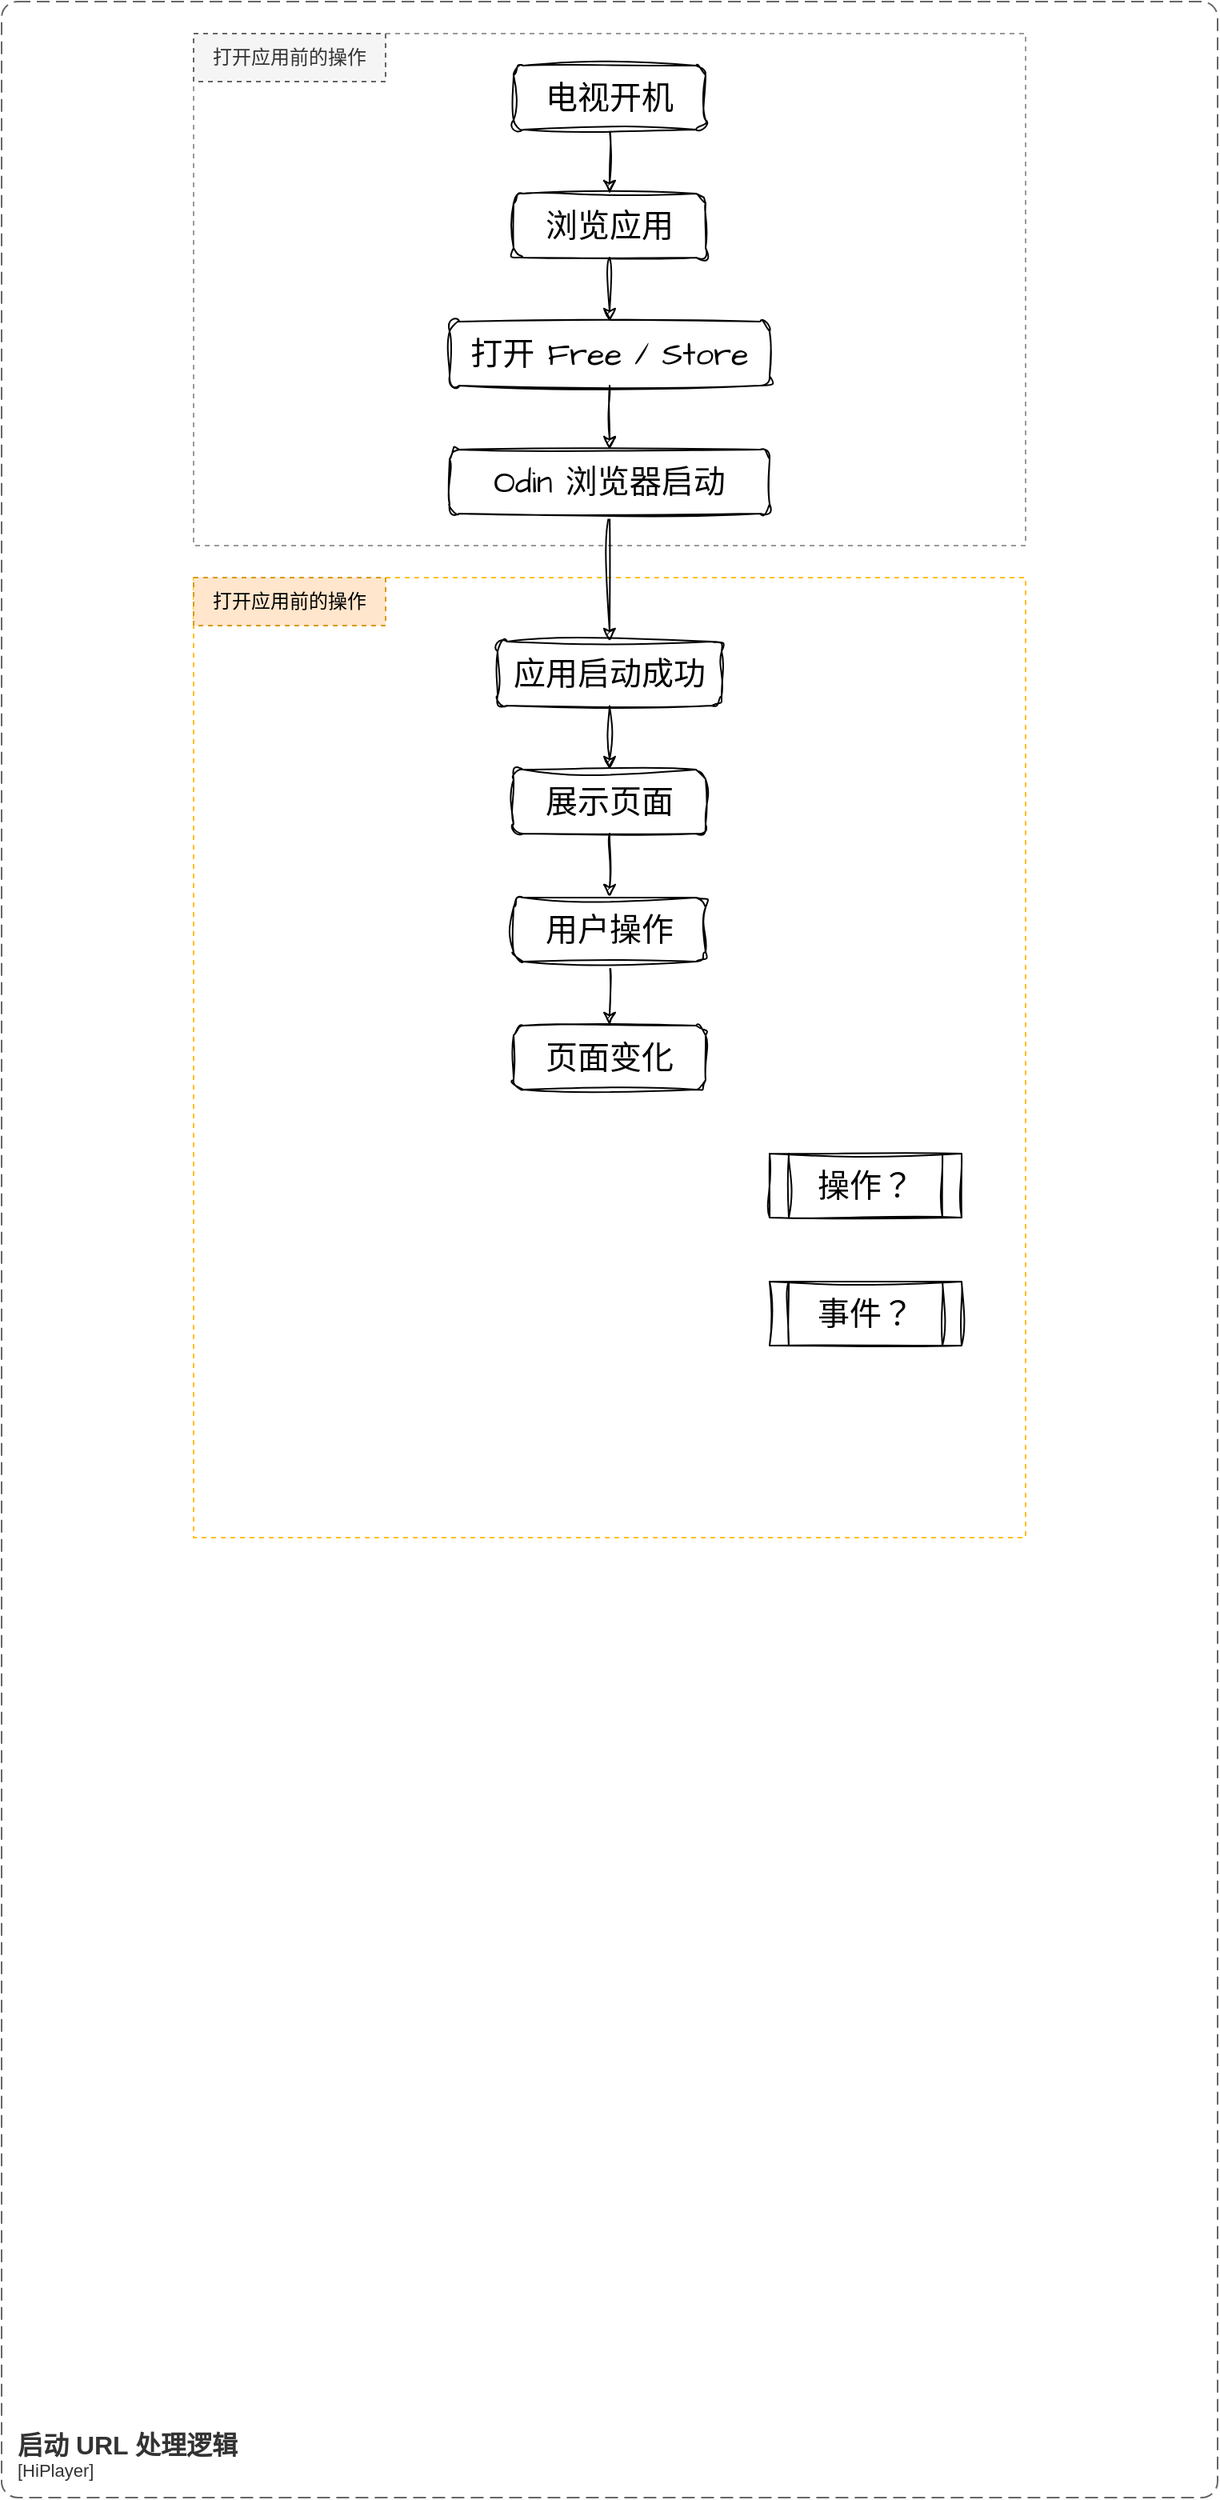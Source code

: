 <mxfile version="21.2.9" type="github" pages="2">
  <diagram name="操作流程图" id="OmMjOVtj1WEUcLDQ50cM">
    <mxGraphModel dx="1434" dy="756" grid="1" gridSize="10" guides="1" tooltips="1" connect="1" arrows="1" fold="1" page="1" pageScale="1" pageWidth="850" pageHeight="1100" math="0" shadow="0">
      <root>
        <mxCell id="0" />
        <mxCell id="1" parent="0" />
        <mxCell id="BeOqlMDNT2hyVOoKO-SY-1" value="" style="rounded=0;whiteSpace=wrap;html=1;fillColor=none;dashed=1;strokeColor=#999999;" vertex="1" parent="1">
          <mxGeometry x="160" y="60" width="520" height="320" as="geometry" />
        </mxCell>
        <mxCell id="BeOqlMDNT2hyVOoKO-SY-3" value="" style="rounded=0;whiteSpace=wrap;html=1;fillColor=none;dashed=1;strokeColor=#ffbf00;" vertex="1" parent="1">
          <mxGeometry x="160" y="400" width="520" height="600" as="geometry" />
        </mxCell>
        <object placeholders="1" c4Name="启动 URL 处理逻辑" c4Type="ContainerScopeBoundary" c4Application="HiPlayer" label="&lt;font style=&quot;font-size: 16px&quot;&gt;&lt;b&gt;&lt;div style=&quot;text-align: left&quot;&gt;%c4Name%&lt;/div&gt;&lt;/b&gt;&lt;/font&gt;&lt;div style=&quot;text-align: left&quot;&gt;[%c4Application%]&lt;/div&gt;" id="r8vYQXkaB_07H2IU4NtA-5">
          <mxCell style="rounded=1;fontSize=11;whiteSpace=wrap;html=1;dashed=1;arcSize=20;fillColor=none;strokeColor=#666666;fontColor=#333333;labelBackgroundColor=none;align=left;verticalAlign=bottom;labelBorderColor=none;spacingTop=0;spacing=10;dashPattern=8 4;metaEdit=1;rotatable=0;perimeter=rectanglePerimeter;noLabel=0;labelPadding=0;allowArrows=0;connectable=0;expand=0;recursiveResize=0;editable=1;pointerEvents=0;absoluteArcSize=1;points=[[0.25,0,0],[0.5,0,0],[0.75,0,0],[1,0.25,0],[1,0.5,0],[1,0.75,0],[0.75,1,0],[0.5,1,0],[0.25,1,0],[0,0.75,0],[0,0.5,0],[0,0.25,0]];" vertex="1" parent="1">
            <mxGeometry x="40" y="40" width="760" height="1560" as="geometry" />
          </mxCell>
        </object>
        <mxCell id="6uTm8aSySn-QDbrz-3B_-30" value="" style="edgeStyle=orthogonalEdgeStyle;rounded=0;sketch=1;hachureGap=4;jiggle=2;curveFitting=1;orthogonalLoop=1;jettySize=auto;html=1;fontFamily=Architects Daughter;fontSource=https%3A%2F%2Ffonts.googleapis.com%2Fcss%3Ffamily%3DArchitects%2BDaughter;fontSize=16;" edge="1" parent="1" source="6uTm8aSySn-QDbrz-3B_-28" target="6uTm8aSySn-QDbrz-3B_-29">
          <mxGeometry relative="1" as="geometry" />
        </mxCell>
        <mxCell id="6uTm8aSySn-QDbrz-3B_-28" value="电视开机" style="rounded=1;whiteSpace=wrap;html=1;sketch=1;hachureGap=4;jiggle=2;curveFitting=1;fontFamily=Architects Daughter;fontSource=https%3A%2F%2Ffonts.googleapis.com%2Fcss%3Ffamily%3DArchitects%2BDaughter;fontSize=20;" vertex="1" parent="1">
          <mxGeometry x="360" y="80" width="120" height="40" as="geometry" />
        </mxCell>
        <mxCell id="6uTm8aSySn-QDbrz-3B_-32" value="" style="edgeStyle=orthogonalEdgeStyle;rounded=0;sketch=1;hachureGap=4;jiggle=2;curveFitting=1;orthogonalLoop=1;jettySize=auto;html=1;fontFamily=Architects Daughter;fontSource=https%3A%2F%2Ffonts.googleapis.com%2Fcss%3Ffamily%3DArchitects%2BDaughter;fontSize=16;" edge="1" parent="1" source="6uTm8aSySn-QDbrz-3B_-29" target="6uTm8aSySn-QDbrz-3B_-31">
          <mxGeometry relative="1" as="geometry" />
        </mxCell>
        <mxCell id="6uTm8aSySn-QDbrz-3B_-29" value="浏览应用" style="rounded=1;whiteSpace=wrap;html=1;sketch=1;hachureGap=4;jiggle=2;curveFitting=1;fontFamily=Architects Daughter;fontSource=https%3A%2F%2Ffonts.googleapis.com%2Fcss%3Ffamily%3DArchitects%2BDaughter;fontSize=20;" vertex="1" parent="1">
          <mxGeometry x="360" y="160" width="120" height="40" as="geometry" />
        </mxCell>
        <mxCell id="6uTm8aSySn-QDbrz-3B_-34" value="" style="edgeStyle=orthogonalEdgeStyle;rounded=0;sketch=1;hachureGap=4;jiggle=2;curveFitting=1;orthogonalLoop=1;jettySize=auto;html=1;fontFamily=Architects Daughter;fontSource=https%3A%2F%2Ffonts.googleapis.com%2Fcss%3Ffamily%3DArchitects%2BDaughter;fontSize=16;" edge="1" parent="1" source="6uTm8aSySn-QDbrz-3B_-31" target="6uTm8aSySn-QDbrz-3B_-33">
          <mxGeometry relative="1" as="geometry" />
        </mxCell>
        <mxCell id="6uTm8aSySn-QDbrz-3B_-31" value="打开 Free / Store" style="rounded=1;whiteSpace=wrap;html=1;sketch=1;hachureGap=4;jiggle=2;curveFitting=1;fontFamily=Architects Daughter;fontSource=https%3A%2F%2Ffonts.googleapis.com%2Fcss%3Ffamily%3DArchitects%2BDaughter;fontSize=20;" vertex="1" parent="1">
          <mxGeometry x="320" y="240" width="200" height="40" as="geometry" />
        </mxCell>
        <mxCell id="6uTm8aSySn-QDbrz-3B_-36" value="" style="edgeStyle=orthogonalEdgeStyle;rounded=0;sketch=1;hachureGap=4;jiggle=2;curveFitting=1;orthogonalLoop=1;jettySize=auto;html=1;fontFamily=Architects Daughter;fontSource=https%3A%2F%2Ffonts.googleapis.com%2Fcss%3Ffamily%3DArchitects%2BDaughter;fontSize=16;" edge="1" parent="1" source="6uTm8aSySn-QDbrz-3B_-33" target="6uTm8aSySn-QDbrz-3B_-35">
          <mxGeometry relative="1" as="geometry" />
        </mxCell>
        <mxCell id="6uTm8aSySn-QDbrz-3B_-33" value="Odin 浏览器启动" style="rounded=1;whiteSpace=wrap;html=1;sketch=1;hachureGap=4;jiggle=2;curveFitting=1;fontFamily=Architects Daughter;fontSource=https%3A%2F%2Ffonts.googleapis.com%2Fcss%3Ffamily%3DArchitects%2BDaughter;fontSize=20;" vertex="1" parent="1">
          <mxGeometry x="320" y="320" width="200" height="40" as="geometry" />
        </mxCell>
        <mxCell id="6uTm8aSySn-QDbrz-3B_-38" value="" style="edgeStyle=orthogonalEdgeStyle;rounded=0;sketch=1;hachureGap=4;jiggle=2;curveFitting=1;orthogonalLoop=1;jettySize=auto;html=1;fontFamily=Architects Daughter;fontSource=https%3A%2F%2Ffonts.googleapis.com%2Fcss%3Ffamily%3DArchitects%2BDaughter;fontSize=16;" edge="1" parent="1" source="6uTm8aSySn-QDbrz-3B_-35" target="6uTm8aSySn-QDbrz-3B_-37">
          <mxGeometry relative="1" as="geometry" />
        </mxCell>
        <mxCell id="6uTm8aSySn-QDbrz-3B_-35" value="应用启动成功" style="rounded=1;whiteSpace=wrap;html=1;sketch=1;hachureGap=4;jiggle=2;curveFitting=1;fontFamily=Architects Daughter;fontSource=https%3A%2F%2Ffonts.googleapis.com%2Fcss%3Ffamily%3DArchitects%2BDaughter;fontSize=20;" vertex="1" parent="1">
          <mxGeometry x="350" y="440" width="140" height="40" as="geometry" />
        </mxCell>
        <mxCell id="StkmtZbddWQm4w43DIUN-2" value="" style="edgeStyle=orthogonalEdgeStyle;rounded=0;sketch=1;hachureGap=4;jiggle=2;curveFitting=1;orthogonalLoop=1;jettySize=auto;html=1;fontFamily=Architects Daughter;fontSource=https%3A%2F%2Ffonts.googleapis.com%2Fcss%3Ffamily%3DArchitects%2BDaughter;fontSize=16;" edge="1" parent="1" source="6uTm8aSySn-QDbrz-3B_-37" target="StkmtZbddWQm4w43DIUN-1">
          <mxGeometry relative="1" as="geometry" />
        </mxCell>
        <mxCell id="6uTm8aSySn-QDbrz-3B_-37" value="展示页面" style="rounded=1;whiteSpace=wrap;html=1;sketch=1;hachureGap=4;jiggle=2;curveFitting=1;fontFamily=Architects Daughter;fontSource=https%3A%2F%2Ffonts.googleapis.com%2Fcss%3Ffamily%3DArchitects%2BDaughter;fontSize=20;" vertex="1" parent="1">
          <mxGeometry x="360" y="520" width="120" height="40" as="geometry" />
        </mxCell>
        <mxCell id="BeOqlMDNT2hyVOoKO-SY-2" value="打开应用前的操作" style="text;html=1;strokeColor=#666666;fillColor=#f5f5f5;align=center;verticalAlign=middle;whiteSpace=wrap;rounded=0;dashed=1;fontColor=#333333;" vertex="1" parent="1">
          <mxGeometry x="160" y="60" width="120" height="30" as="geometry" />
        </mxCell>
        <mxCell id="BeOqlMDNT2hyVOoKO-SY-4" value="打开应用前的操作" style="text;html=1;strokeColor=#d79b00;fillColor=#ffe6cc;align=center;verticalAlign=middle;whiteSpace=wrap;rounded=0;dashed=1;" vertex="1" parent="1">
          <mxGeometry x="160" y="400" width="120" height="30" as="geometry" />
        </mxCell>
        <mxCell id="StkmtZbddWQm4w43DIUN-4" value="" style="edgeStyle=orthogonalEdgeStyle;rounded=0;sketch=1;hachureGap=4;jiggle=2;curveFitting=1;orthogonalLoop=1;jettySize=auto;html=1;fontFamily=Architects Daughter;fontSource=https%3A%2F%2Ffonts.googleapis.com%2Fcss%3Ffamily%3DArchitects%2BDaughter;fontSize=16;" edge="1" parent="1" source="StkmtZbddWQm4w43DIUN-1" target="StkmtZbddWQm4w43DIUN-3">
          <mxGeometry relative="1" as="geometry" />
        </mxCell>
        <mxCell id="StkmtZbddWQm4w43DIUN-1" value="用户操作" style="rounded=1;whiteSpace=wrap;html=1;sketch=1;hachureGap=4;jiggle=2;curveFitting=1;fontFamily=Architects Daughter;fontSource=https%3A%2F%2Ffonts.googleapis.com%2Fcss%3Ffamily%3DArchitects%2BDaughter;fontSize=20;" vertex="1" parent="1">
          <mxGeometry x="360" y="600" width="120" height="40" as="geometry" />
        </mxCell>
        <mxCell id="StkmtZbddWQm4w43DIUN-3" value="页面变化" style="rounded=1;whiteSpace=wrap;html=1;sketch=1;hachureGap=4;jiggle=2;curveFitting=1;fontFamily=Architects Daughter;fontSource=https%3A%2F%2Ffonts.googleapis.com%2Fcss%3Ffamily%3DArchitects%2BDaughter;fontSize=20;" vertex="1" parent="1">
          <mxGeometry x="360" y="680" width="120" height="40" as="geometry" />
        </mxCell>
        <mxCell id="StkmtZbddWQm4w43DIUN-5" value="操作？" style="shape=process;whiteSpace=wrap;html=1;backgroundOutline=1;sketch=1;hachureGap=4;jiggle=2;curveFitting=1;fontFamily=Architects Daughter;fontSource=https%3A%2F%2Ffonts.googleapis.com%2Fcss%3Ffamily%3DArchitects%2BDaughter;fontSize=20;" vertex="1" parent="1">
          <mxGeometry x="520" y="760" width="120" height="40" as="geometry" />
        </mxCell>
        <mxCell id="StkmtZbddWQm4w43DIUN-6" value="事件？" style="shape=process;whiteSpace=wrap;html=1;backgroundOutline=1;sketch=1;hachureGap=4;jiggle=2;curveFitting=1;fontFamily=Architects Daughter;fontSource=https%3A%2F%2Ffonts.googleapis.com%2Fcss%3Ffamily%3DArchitects%2BDaughter;fontSize=20;" vertex="1" parent="1">
          <mxGeometry x="520" y="840" width="120" height="40" as="geometry" />
        </mxCell>
      </root>
    </mxGraphModel>
  </diagram>
  <diagram name="副本" id="uTOjbc05nhv78PeQG2kj">
    <mxGraphModel dx="1434" dy="756" grid="1" gridSize="10" guides="1" tooltips="1" connect="1" arrows="1" fold="1" page="1" pageScale="1" pageWidth="850" pageHeight="1100" math="0" shadow="0">
      <root>
        <mxCell id="nhCq7pMbjHnFq3JJCia8-0" />
        <mxCell id="nhCq7pMbjHnFq3JJCia8-1" parent="nhCq7pMbjHnFq3JJCia8-0" />
        <mxCell id="2pLyjJ1-Lf_i6D4fBXP6-0" value="" style="rounded=0;whiteSpace=wrap;html=1;fillColor=none;dashed=1;strokeColor=#999999;" vertex="1" parent="nhCq7pMbjHnFq3JJCia8-1">
          <mxGeometry x="470" y="250" width="540" height="560" as="geometry" />
        </mxCell>
        <mxCell id="2pLyjJ1-Lf_i6D4fBXP6-1" value="" style="rounded=0;whiteSpace=wrap;html=1;fillColor=none;dashed=1;strokeColor=#FF8000;" vertex="1" parent="nhCq7pMbjHnFq3JJCia8-1">
          <mxGeometry x="70" y="250" width="380" height="560" as="geometry" />
        </mxCell>
        <mxCell id="2pLyjJ1-Lf_i6D4fBXP6-2" value="" style="edgeStyle=orthogonalEdgeStyle;rounded=0;orthogonalLoop=1;jettySize=auto;html=1;" edge="1" parent="nhCq7pMbjHnFq3JJCia8-1" source="2pLyjJ1-Lf_i6D4fBXP6-3" target="2pLyjJ1-Lf_i6D4fBXP6-6">
          <mxGeometry relative="1" as="geometry" />
        </mxCell>
        <mxCell id="2pLyjJ1-Lf_i6D4fBXP6-3" value="HiPlayer 启动" style="rounded=1;whiteSpace=wrap;html=1;" vertex="1" parent="nhCq7pMbjHnFq3JJCia8-1">
          <mxGeometry x="330" y="90" width="120" height="40" as="geometry" />
        </mxCell>
        <object placeholders="1" c4Name="启动 URL 处理逻辑" c4Type="ContainerScopeBoundary" c4Application="HiPlayer" label="&lt;font style=&quot;font-size: 16px&quot;&gt;&lt;b&gt;&lt;div style=&quot;text-align: left&quot;&gt;%c4Name%&lt;/div&gt;&lt;/b&gt;&lt;/font&gt;&lt;div style=&quot;text-align: left&quot;&gt;[%c4Application%]&lt;/div&gt;" id="2pLyjJ1-Lf_i6D4fBXP6-4">
          <mxCell style="rounded=1;fontSize=11;whiteSpace=wrap;html=1;dashed=1;arcSize=20;fillColor=none;strokeColor=#666666;fontColor=#333333;labelBackgroundColor=none;align=left;verticalAlign=bottom;labelBorderColor=none;spacingTop=0;spacing=10;dashPattern=8 4;metaEdit=1;rotatable=0;perimeter=rectanglePerimeter;noLabel=0;labelPadding=0;allowArrows=0;connectable=0;expand=0;recursiveResize=0;editable=1;pointerEvents=0;absoluteArcSize=1;points=[[0.25,0,0],[0.5,0,0],[0.75,0,0],[1,0.25,0],[1,0.5,0],[1,0.75,0],[0.75,1,0],[0.5,1,0],[0.25,1,0],[0,0.75,0],[0,0.5,0],[0,0.25,0]];" vertex="1" parent="nhCq7pMbjHnFq3JJCia8-1">
            <mxGeometry x="50" y="50" width="980" height="1160" as="geometry" />
          </mxCell>
        </object>
        <mxCell id="2pLyjJ1-Lf_i6D4fBXP6-5" value="" style="edgeStyle=orthogonalEdgeStyle;rounded=0;orthogonalLoop=1;jettySize=auto;html=1;" edge="1" parent="nhCq7pMbjHnFq3JJCia8-1" source="2pLyjJ1-Lf_i6D4fBXP6-6" target="2pLyjJ1-Lf_i6D4fBXP6-20">
          <mxGeometry relative="1" as="geometry" />
        </mxCell>
        <mxCell id="2pLyjJ1-Lf_i6D4fBXP6-6" value="获取启动 URL" style="whiteSpace=wrap;html=1;rounded=1;" vertex="1" parent="nhCq7pMbjHnFq3JJCia8-1">
          <mxGeometry x="330" y="170" width="120" height="40" as="geometry" />
        </mxCell>
        <mxCell id="2pLyjJ1-Lf_i6D4fBXP6-7" style="edgeStyle=orthogonalEdgeStyle;rounded=0;orthogonalLoop=1;jettySize=auto;html=1;exitX=0;exitY=0.5;exitDx=0;exitDy=0;entryX=0.5;entryY=0;entryDx=0;entryDy=0;" edge="1" parent="nhCq7pMbjHnFq3JJCia8-1" source="2pLyjJ1-Lf_i6D4fBXP6-11" target="2pLyjJ1-Lf_i6D4fBXP6-13">
          <mxGeometry relative="1" as="geometry" />
        </mxCell>
        <mxCell id="2pLyjJ1-Lf_i6D4fBXP6-8" value="是" style="edgeLabel;html=1;align=center;verticalAlign=middle;resizable=0;points=[];" vertex="1" connectable="0" parent="2pLyjJ1-Lf_i6D4fBXP6-7">
          <mxGeometry x="-0.333" relative="1" as="geometry">
            <mxPoint x="-37" y="-10" as="offset" />
          </mxGeometry>
        </mxCell>
        <mxCell id="2pLyjJ1-Lf_i6D4fBXP6-9" style="edgeStyle=orthogonalEdgeStyle;rounded=0;orthogonalLoop=1;jettySize=auto;html=1;exitX=1;exitY=0.5;exitDx=0;exitDy=0;entryX=0.5;entryY=0;entryDx=0;entryDy=0;" edge="1" parent="nhCq7pMbjHnFq3JJCia8-1" source="2pLyjJ1-Lf_i6D4fBXP6-11" target="2pLyjJ1-Lf_i6D4fBXP6-44">
          <mxGeometry relative="1" as="geometry">
            <mxPoint x="710" y="490" as="targetPoint" />
          </mxGeometry>
        </mxCell>
        <mxCell id="2pLyjJ1-Lf_i6D4fBXP6-10" value="否" style="edgeLabel;html=1;align=center;verticalAlign=middle;resizable=0;points=[];" vertex="1" connectable="0" parent="2pLyjJ1-Lf_i6D4fBXP6-9">
          <mxGeometry x="-0.333" y="2" relative="1" as="geometry">
            <mxPoint x="23" y="-8" as="offset" />
          </mxGeometry>
        </mxCell>
        <mxCell id="2pLyjJ1-Lf_i6D4fBXP6-11" value="存在&lt;br&gt;playUrl&lt;br&gt;字段" style="rhombus;whiteSpace=wrap;html=1;rounded=1;" vertex="1" parent="nhCq7pMbjHnFq3JJCia8-1">
          <mxGeometry x="650" y="370" width="80" height="80" as="geometry" />
        </mxCell>
        <mxCell id="2pLyjJ1-Lf_i6D4fBXP6-12" style="edgeStyle=orthogonalEdgeStyle;rounded=0;orthogonalLoop=1;jettySize=auto;html=1;exitX=0.5;exitY=1;exitDx=0;exitDy=0;entryX=0.5;entryY=0;entryDx=0;entryDy=0;" edge="1" parent="nhCq7pMbjHnFq3JJCia8-1" source="2pLyjJ1-Lf_i6D4fBXP6-13" target="2pLyjJ1-Lf_i6D4fBXP6-15">
          <mxGeometry relative="1" as="geometry">
            <mxPoint x="550" y="570" as="targetPoint" />
          </mxGeometry>
        </mxCell>
        <mxCell id="2pLyjJ1-Lf_i6D4fBXP6-13" value="解析 URL 中的 playurl" style="whiteSpace=wrap;html=1;rounded=1;" vertex="1" parent="nhCq7pMbjHnFq3JJCia8-1">
          <mxGeometry x="490" y="530" width="120" height="40" as="geometry" />
        </mxCell>
        <mxCell id="2pLyjJ1-Lf_i6D4fBXP6-14" style="edgeStyle=orthogonalEdgeStyle;rounded=0;orthogonalLoop=1;jettySize=auto;html=1;exitX=0.5;exitY=1;exitDx=0;exitDy=0;entryX=0.5;entryY=0;entryDx=0;entryDy=0;" edge="1" parent="nhCq7pMbjHnFq3JJCia8-1" source="2pLyjJ1-Lf_i6D4fBXP6-15" target="2pLyjJ1-Lf_i6D4fBXP6-57">
          <mxGeometry relative="1" as="geometry" />
        </mxCell>
        <mxCell id="2pLyjJ1-Lf_i6D4fBXP6-15" value="构造 LIVE 参数" style="whiteSpace=wrap;html=1;rounded=1;fillColor=#dae8fc;strokeColor=#6c8ebf;dashed=1;" vertex="1" parent="nhCq7pMbjHnFq3JJCia8-1">
          <mxGeometry x="490" y="730" width="120" height="40" as="geometry" />
        </mxCell>
        <mxCell id="2pLyjJ1-Lf_i6D4fBXP6-16" style="edgeStyle=orthogonalEdgeStyle;rounded=0;orthogonalLoop=1;jettySize=auto;html=1;exitX=0;exitY=0.5;exitDx=0;exitDy=0;entryX=0.5;entryY=0;entryDx=0;entryDy=0;" edge="1" parent="nhCq7pMbjHnFq3JJCia8-1" source="2pLyjJ1-Lf_i6D4fBXP6-20" target="2pLyjJ1-Lf_i6D4fBXP6-22">
          <mxGeometry relative="1" as="geometry" />
        </mxCell>
        <mxCell id="2pLyjJ1-Lf_i6D4fBXP6-17" value="是" style="edgeLabel;html=1;align=center;verticalAlign=middle;resizable=0;points=[];" vertex="1" connectable="0" parent="2pLyjJ1-Lf_i6D4fBXP6-16">
          <mxGeometry x="-0.333" y="-4" relative="1" as="geometry">
            <mxPoint x="-77" y="-6" as="offset" />
          </mxGeometry>
        </mxCell>
        <mxCell id="2pLyjJ1-Lf_i6D4fBXP6-18" style="edgeStyle=orthogonalEdgeStyle;rounded=0;orthogonalLoop=1;jettySize=auto;html=1;exitX=1;exitY=0.5;exitDx=0;exitDy=0;entryX=0.5;entryY=0;entryDx=0;entryDy=0;" edge="1" parent="nhCq7pMbjHnFq3JJCia8-1" source="2pLyjJ1-Lf_i6D4fBXP6-20" target="2pLyjJ1-Lf_i6D4fBXP6-11">
          <mxGeometry relative="1" as="geometry" />
        </mxCell>
        <mxCell id="2pLyjJ1-Lf_i6D4fBXP6-19" value="否" style="edgeLabel;html=1;align=center;verticalAlign=middle;resizable=0;points=[];" vertex="1" connectable="0" parent="2pLyjJ1-Lf_i6D4fBXP6-18">
          <mxGeometry x="0.333" y="-2" relative="1" as="geometry">
            <mxPoint x="70" y="-12" as="offset" />
          </mxGeometry>
        </mxCell>
        <mxCell id="2pLyjJ1-Lf_i6D4fBXP6-20" value="存在&lt;br&gt;mediaid&lt;br&gt;字段" style="rhombus;whiteSpace=wrap;html=1;rounded=1;" vertex="1" parent="nhCq7pMbjHnFq3JJCia8-1">
          <mxGeometry x="350" y="290" width="80" height="80" as="geometry" />
        </mxCell>
        <mxCell id="2pLyjJ1-Lf_i6D4fBXP6-21" style="edgeStyle=orthogonalEdgeStyle;rounded=0;orthogonalLoop=1;jettySize=auto;html=1;exitX=0.5;exitY=1;exitDx=0;exitDy=0;entryX=0.5;entryY=0;entryDx=0;entryDy=0;" edge="1" parent="nhCq7pMbjHnFq3JJCia8-1" source="2pLyjJ1-Lf_i6D4fBXP6-22" target="2pLyjJ1-Lf_i6D4fBXP6-28">
          <mxGeometry relative="1" as="geometry" />
        </mxCell>
        <mxCell id="2pLyjJ1-Lf_i6D4fBXP6-22" value="区分 typeCode" style="whiteSpace=wrap;html=1;rounded=1;" vertex="1" parent="nhCq7pMbjHnFq3JJCia8-1">
          <mxGeometry x="170" y="370" width="120" height="40" as="geometry" />
        </mxCell>
        <mxCell id="2pLyjJ1-Lf_i6D4fBXP6-23" value="" style="edgeStyle=orthogonalEdgeStyle;rounded=0;orthogonalLoop=1;jettySize=auto;html=1;" edge="1" parent="nhCq7pMbjHnFq3JJCia8-1" source="2pLyjJ1-Lf_i6D4fBXP6-24" target="2pLyjJ1-Lf_i6D4fBXP6-33">
          <mxGeometry relative="1" as="geometry" />
        </mxCell>
        <mxCell id="2pLyjJ1-Lf_i6D4fBXP6-24" value="获取媒资播放的 url" style="whiteSpace=wrap;html=1;rounded=1;" vertex="1" parent="nhCq7pMbjHnFq3JJCia8-1">
          <mxGeometry x="170" y="530" width="120" height="40" as="geometry" />
        </mxCell>
        <mxCell id="2pLyjJ1-Lf_i6D4fBXP6-25" style="edgeStyle=orthogonalEdgeStyle;rounded=0;orthogonalLoop=1;jettySize=auto;html=1;exitX=0.5;exitY=1;exitDx=0;exitDy=0;entryX=0.5;entryY=0;entryDx=0;entryDy=0;" edge="1" parent="nhCq7pMbjHnFq3JJCia8-1" source="2pLyjJ1-Lf_i6D4fBXP6-28" target="2pLyjJ1-Lf_i6D4fBXP6-24">
          <mxGeometry relative="1" as="geometry" />
        </mxCell>
        <mxCell id="2pLyjJ1-Lf_i6D4fBXP6-26" style="edgeStyle=orthogonalEdgeStyle;rounded=0;orthogonalLoop=1;jettySize=auto;html=1;exitX=0.5;exitY=1;exitDx=0;exitDy=0;dashed=1;" edge="1" parent="nhCq7pMbjHnFq3JJCia8-1" source="2pLyjJ1-Lf_i6D4fBXP6-28">
          <mxGeometry relative="1" as="geometry">
            <mxPoint x="230" y="430" as="targetPoint" />
          </mxGeometry>
        </mxCell>
        <mxCell id="2pLyjJ1-Lf_i6D4fBXP6-27" value="失败重试" style="edgeLabel;html=1;align=center;verticalAlign=middle;resizable=0;points=[];" vertex="1" connectable="0" parent="2pLyjJ1-Lf_i6D4fBXP6-26">
          <mxGeometry x="0.154" y="2" relative="1" as="geometry">
            <mxPoint x="-28" y="10" as="offset" />
          </mxGeometry>
        </mxCell>
        <mxCell id="2pLyjJ1-Lf_i6D4fBXP6-28" value="请求媒资信息" style="whiteSpace=wrap;html=1;rounded=1;" vertex="1" parent="nhCq7pMbjHnFq3JJCia8-1">
          <mxGeometry x="170" y="450" width="120" height="40" as="geometry" />
        </mxCell>
        <mxCell id="2pLyjJ1-Lf_i6D4fBXP6-29" style="edgeStyle=orthogonalEdgeStyle;rounded=0;orthogonalLoop=1;jettySize=auto;html=1;exitX=0;exitY=0.5;exitDx=0;exitDy=0;entryX=0.5;entryY=0;entryDx=0;entryDy=0;" edge="1" parent="nhCq7pMbjHnFq3JJCia8-1" source="2pLyjJ1-Lf_i6D4fBXP6-33" target="2pLyjJ1-Lf_i6D4fBXP6-35">
          <mxGeometry relative="1" as="geometry" />
        </mxCell>
        <mxCell id="2pLyjJ1-Lf_i6D4fBXP6-30" value="60001&lt;br&gt;60004" style="edgeLabel;html=1;align=center;verticalAlign=middle;resizable=0;points=[];" vertex="1" connectable="0" parent="2pLyjJ1-Lf_i6D4fBXP6-29">
          <mxGeometry x="-0.15" y="-3" relative="1" as="geometry">
            <mxPoint x="-17" y="-11" as="offset" />
          </mxGeometry>
        </mxCell>
        <mxCell id="2pLyjJ1-Lf_i6D4fBXP6-31" style="edgeStyle=orthogonalEdgeStyle;rounded=0;orthogonalLoop=1;jettySize=auto;html=1;exitX=1;exitY=0.5;exitDx=0;exitDy=0;entryX=0.5;entryY=0;entryDx=0;entryDy=0;" edge="1" parent="nhCq7pMbjHnFq3JJCia8-1" source="2pLyjJ1-Lf_i6D4fBXP6-33" target="2pLyjJ1-Lf_i6D4fBXP6-37">
          <mxGeometry relative="1" as="geometry" />
        </mxCell>
        <mxCell id="2pLyjJ1-Lf_i6D4fBXP6-32" value="60007" style="edgeLabel;html=1;align=center;verticalAlign=middle;resizable=0;points=[];" vertex="1" connectable="0" parent="2pLyjJ1-Lf_i6D4fBXP6-31">
          <mxGeometry x="-0.283" y="1" relative="1" as="geometry">
            <mxPoint x="19" y="-3" as="offset" />
          </mxGeometry>
        </mxCell>
        <mxCell id="2pLyjJ1-Lf_i6D4fBXP6-33" value="判断&lt;br&gt;typeCode" style="rhombus;whiteSpace=wrap;html=1;rounded=1;" vertex="1" parent="nhCq7pMbjHnFq3JJCia8-1">
          <mxGeometry x="190" y="610" width="80" height="80" as="geometry" />
        </mxCell>
        <mxCell id="2pLyjJ1-Lf_i6D4fBXP6-34" style="edgeStyle=orthogonalEdgeStyle;rounded=0;orthogonalLoop=1;jettySize=auto;html=1;exitX=0.5;exitY=1;exitDx=0;exitDy=0;" edge="1" parent="nhCq7pMbjHnFq3JJCia8-1" source="2pLyjJ1-Lf_i6D4fBXP6-35" target="2pLyjJ1-Lf_i6D4fBXP6-57">
          <mxGeometry relative="1" as="geometry" />
        </mxCell>
        <mxCell id="2pLyjJ1-Lf_i6D4fBXP6-35" value="构造 VOD 参数" style="whiteSpace=wrap;html=1;rounded=1;fillColor=#d5e8d4;strokeColor=#82b366;fillStyle=auto;dashed=1;gradientColor=none;gradientDirection=north;" vertex="1" parent="nhCq7pMbjHnFq3JJCia8-1">
          <mxGeometry x="90" y="730" width="120" height="40" as="geometry" />
        </mxCell>
        <mxCell id="2pLyjJ1-Lf_i6D4fBXP6-36" style="edgeStyle=orthogonalEdgeStyle;rounded=0;orthogonalLoop=1;jettySize=auto;html=1;exitX=0.5;exitY=1;exitDx=0;exitDy=0;" edge="1" parent="nhCq7pMbjHnFq3JJCia8-1" source="2pLyjJ1-Lf_i6D4fBXP6-37" target="2pLyjJ1-Lf_i6D4fBXP6-57">
          <mxGeometry relative="1" as="geometry" />
        </mxCell>
        <mxCell id="2pLyjJ1-Lf_i6D4fBXP6-37" value="构造 LIVE 参数" style="whiteSpace=wrap;html=1;rounded=1;fillColor=#dae8fc;strokeColor=#6c8ebf;dashed=1;" vertex="1" parent="nhCq7pMbjHnFq3JJCia8-1">
          <mxGeometry x="250" y="730" width="120" height="40" as="geometry" />
        </mxCell>
        <mxCell id="2pLyjJ1-Lf_i6D4fBXP6-38" value="U7 新增" style="text;html=1;strokeColor=#d79b00;fillColor=#ffe6cc;align=center;verticalAlign=middle;whiteSpace=wrap;rounded=0;dashed=1;" vertex="1" parent="nhCq7pMbjHnFq3JJCia8-1">
          <mxGeometry x="70" y="250" width="60" height="30" as="geometry" />
        </mxCell>
        <mxCell id="2pLyjJ1-Lf_i6D4fBXP6-39" value="U6及之前逻辑" style="text;html=1;strokeColor=#999999;fillColor=#E6E6E6;align=center;verticalAlign=middle;whiteSpace=wrap;rounded=0;dashed=1;" vertex="1" parent="nhCq7pMbjHnFq3JJCia8-1">
          <mxGeometry x="920" y="250" width="90" height="30" as="geometry" />
        </mxCell>
        <mxCell id="2pLyjJ1-Lf_i6D4fBXP6-40" style="edgeStyle=orthogonalEdgeStyle;rounded=0;orthogonalLoop=1;jettySize=auto;html=1;exitX=0;exitY=0.5;exitDx=0;exitDy=0;entryX=0.5;entryY=0;entryDx=0;entryDy=0;" edge="1" parent="nhCq7pMbjHnFq3JJCia8-1" source="2pLyjJ1-Lf_i6D4fBXP6-44" target="2pLyjJ1-Lf_i6D4fBXP6-46">
          <mxGeometry relative="1" as="geometry" />
        </mxCell>
        <mxCell id="2pLyjJ1-Lf_i6D4fBXP6-41" value="是" style="edgeLabel;html=1;align=center;verticalAlign=middle;resizable=0;points=[];" vertex="1" connectable="0" parent="2pLyjJ1-Lf_i6D4fBXP6-40">
          <mxGeometry x="-0.389" y="-2" relative="1" as="geometry">
            <mxPoint x="-15" y="-8" as="offset" />
          </mxGeometry>
        </mxCell>
        <mxCell id="2pLyjJ1-Lf_i6D4fBXP6-42" style="edgeStyle=orthogonalEdgeStyle;rounded=0;orthogonalLoop=1;jettySize=auto;html=1;exitX=1;exitY=0.5;exitDx=0;exitDy=0;entryX=0.5;entryY=0;entryDx=0;entryDy=0;" edge="1" parent="nhCq7pMbjHnFq3JJCia8-1" source="2pLyjJ1-Lf_i6D4fBXP6-44" target="2pLyjJ1-Lf_i6D4fBXP6-50">
          <mxGeometry relative="1" as="geometry" />
        </mxCell>
        <mxCell id="2pLyjJ1-Lf_i6D4fBXP6-43" value="否" style="edgeLabel;html=1;align=center;verticalAlign=middle;resizable=0;points=[];fontColor=#000000;" vertex="1" connectable="0" parent="2pLyjJ1-Lf_i6D4fBXP6-42">
          <mxGeometry x="-0.411" relative="1" as="geometry">
            <mxPoint x="17" y="-10" as="offset" />
          </mxGeometry>
        </mxCell>
        <mxCell id="2pLyjJ1-Lf_i6D4fBXP6-44" value="存在&lt;br&gt;infoData&lt;br&gt;字段" style="rhombus;whiteSpace=wrap;html=1;rounded=1;" vertex="1" parent="nhCq7pMbjHnFq3JJCia8-1">
          <mxGeometry x="770" y="490" width="80" height="80" as="geometry" />
        </mxCell>
        <mxCell id="2pLyjJ1-Lf_i6D4fBXP6-45" style="edgeStyle=orthogonalEdgeStyle;rounded=0;orthogonalLoop=1;jettySize=auto;html=1;exitX=0.5;exitY=1;exitDx=0;exitDy=0;entryX=0.5;entryY=0;entryDx=0;entryDy=0;" edge="1" parent="nhCq7pMbjHnFq3JJCia8-1" source="2pLyjJ1-Lf_i6D4fBXP6-46" target="2pLyjJ1-Lf_i6D4fBXP6-48">
          <mxGeometry relative="1" as="geometry" />
        </mxCell>
        <mxCell id="2pLyjJ1-Lf_i6D4fBXP6-46" value="解析 infoData 中的 url" style="whiteSpace=wrap;html=1;rounded=1;" vertex="1" parent="nhCq7pMbjHnFq3JJCia8-1">
          <mxGeometry x="650" y="650" width="120" height="40" as="geometry" />
        </mxCell>
        <mxCell id="2pLyjJ1-Lf_i6D4fBXP6-47" style="edgeStyle=orthogonalEdgeStyle;rounded=0;orthogonalLoop=1;jettySize=auto;html=1;exitX=0.5;exitY=1;exitDx=0;exitDy=0;entryX=0.5;entryY=0;entryDx=0;entryDy=0;" edge="1" parent="nhCq7pMbjHnFq3JJCia8-1" source="2pLyjJ1-Lf_i6D4fBXP6-48" target="2pLyjJ1-Lf_i6D4fBXP6-57">
          <mxGeometry relative="1" as="geometry" />
        </mxCell>
        <mxCell id="2pLyjJ1-Lf_i6D4fBXP6-48" value="构造 VOD 参数" style="whiteSpace=wrap;html=1;rounded=1;fillColor=#d5e8d4;strokeColor=#82b366;dashed=1;" vertex="1" parent="nhCq7pMbjHnFq3JJCia8-1">
          <mxGeometry x="650" y="730" width="120" height="40" as="geometry" />
        </mxCell>
        <mxCell id="2pLyjJ1-Lf_i6D4fBXP6-49" style="edgeStyle=orthogonalEdgeStyle;rounded=0;orthogonalLoop=1;jettySize=auto;html=1;exitX=0.5;exitY=1;exitDx=0;exitDy=0;entryX=0.5;entryY=0;entryDx=0;entryDy=0;" edge="1" parent="nhCq7pMbjHnFq3JJCia8-1" source="2pLyjJ1-Lf_i6D4fBXP6-50" target="2pLyjJ1-Lf_i6D4fBXP6-52">
          <mxGeometry relative="1" as="geometry" />
        </mxCell>
        <mxCell id="2pLyjJ1-Lf_i6D4fBXP6-50" value="解析 Route.Query" style="whiteSpace=wrap;html=1;rounded=1;" vertex="1" parent="nhCq7pMbjHnFq3JJCia8-1">
          <mxGeometry x="850" y="650" width="120" height="40" as="geometry" />
        </mxCell>
        <mxCell id="2pLyjJ1-Lf_i6D4fBXP6-51" style="edgeStyle=orthogonalEdgeStyle;rounded=0;orthogonalLoop=1;jettySize=auto;html=1;exitX=0.5;exitY=1;exitDx=0;exitDy=0;entryX=0.5;entryY=0;entryDx=0;entryDy=0;" edge="1" parent="nhCq7pMbjHnFq3JJCia8-1" source="2pLyjJ1-Lf_i6D4fBXP6-52" target="2pLyjJ1-Lf_i6D4fBXP6-57">
          <mxGeometry relative="1" as="geometry" />
        </mxCell>
        <mxCell id="2pLyjJ1-Lf_i6D4fBXP6-52" value="构造 VOD 参数" style="whiteSpace=wrap;html=1;rounded=1;fillColor=#d5e8d4;strokeColor=#82b366;dashed=1;" vertex="1" parent="nhCq7pMbjHnFq3JJCia8-1">
          <mxGeometry x="850" y="730" width="120" height="40" as="geometry" />
        </mxCell>
        <mxCell id="2pLyjJ1-Lf_i6D4fBXP6-53" style="edgeStyle=orthogonalEdgeStyle;rounded=0;orthogonalLoop=1;jettySize=auto;html=1;exitX=0;exitY=0.5;exitDx=0;exitDy=0;entryX=0.5;entryY=0;entryDx=0;entryDy=0;" edge="1" parent="nhCq7pMbjHnFq3JJCia8-1" source="2pLyjJ1-Lf_i6D4fBXP6-57" target="2pLyjJ1-Lf_i6D4fBXP6-64">
          <mxGeometry relative="1" as="geometry">
            <mxPoint x="270" y="1010" as="targetPoint" />
          </mxGeometry>
        </mxCell>
        <mxCell id="2pLyjJ1-Lf_i6D4fBXP6-54" value="是 VOD 参数" style="edgeLabel;html=1;align=center;verticalAlign=middle;resizable=0;points=[];labelBackgroundColor=#D5E8D4;labelBorderColor=#D5E8D4;" vertex="1" connectable="0" parent="2pLyjJ1-Lf_i6D4fBXP6-53">
          <mxGeometry x="-0.19" y="1" relative="1" as="geometry">
            <mxPoint x="-71" y="-15" as="offset" />
          </mxGeometry>
        </mxCell>
        <mxCell id="2pLyjJ1-Lf_i6D4fBXP6-55" style="edgeStyle=orthogonalEdgeStyle;rounded=0;orthogonalLoop=1;jettySize=auto;html=1;exitX=1;exitY=0.5;exitDx=0;exitDy=0;entryX=0.5;entryY=0;entryDx=0;entryDy=0;" edge="1" parent="nhCq7pMbjHnFq3JJCia8-1" source="2pLyjJ1-Lf_i6D4fBXP6-57" target="2pLyjJ1-Lf_i6D4fBXP6-58">
          <mxGeometry relative="1" as="geometry" />
        </mxCell>
        <mxCell id="2pLyjJ1-Lf_i6D4fBXP6-56" value="是 LIVE 参数" style="edgeLabel;html=1;align=center;verticalAlign=middle;resizable=0;points=[];labelBackgroundColor=#DAE8FC;labelBorderColor=#DAE8FC;" vertex="1" connectable="0" parent="2pLyjJ1-Lf_i6D4fBXP6-55">
          <mxGeometry x="-0.29" y="1" relative="1" as="geometry">
            <mxPoint x="39" y="-18" as="offset" />
          </mxGeometry>
        </mxCell>
        <mxCell id="2pLyjJ1-Lf_i6D4fBXP6-57" value="判断&lt;br&gt;参数类型" style="rhombus;whiteSpace=wrap;html=1;rounded=1;" vertex="1" parent="nhCq7pMbjHnFq3JJCia8-1">
          <mxGeometry x="350" y="890" width="80" height="80" as="geometry" />
        </mxCell>
        <mxCell id="2pLyjJ1-Lf_i6D4fBXP6-58" value="&lt;b&gt;启动 LIVE&lt;/b&gt;" style="whiteSpace=wrap;html=1;rounded=1;fillColor=#dae8fc;strokeColor=#6c8ebf;" vertex="1" parent="nhCq7pMbjHnFq3JJCia8-1">
          <mxGeometry x="430" y="1090" width="120" height="40" as="geometry" />
        </mxCell>
        <mxCell id="2pLyjJ1-Lf_i6D4fBXP6-59" value="&lt;b&gt;启动 VOD&lt;/b&gt;" style="whiteSpace=wrap;html=1;rounded=1;fillColor=#d5e8d4;strokeColor=#82b366;" vertex="1" parent="nhCq7pMbjHnFq3JJCia8-1">
          <mxGeometry x="130" y="1090" width="120" height="40" as="geometry" />
        </mxCell>
        <mxCell id="2pLyjJ1-Lf_i6D4fBXP6-60" style="edgeStyle=orthogonalEdgeStyle;rounded=0;orthogonalLoop=1;jettySize=auto;html=1;exitX=0;exitY=0.5;exitDx=0;exitDy=0;entryX=0.5;entryY=0;entryDx=0;entryDy=0;" edge="1" parent="nhCq7pMbjHnFq3JJCia8-1" source="2pLyjJ1-Lf_i6D4fBXP6-64" target="2pLyjJ1-Lf_i6D4fBXP6-59">
          <mxGeometry relative="1" as="geometry" />
        </mxCell>
        <mxCell id="2pLyjJ1-Lf_i6D4fBXP6-61" value="是" style="edgeLabel;html=1;align=center;verticalAlign=middle;resizable=0;points=[];fontColor=#000000;" vertex="1" connectable="0" parent="2pLyjJ1-Lf_i6D4fBXP6-60">
          <mxGeometry x="-0.367" y="1" relative="1" as="geometry">
            <mxPoint x="-12" y="-11" as="offset" />
          </mxGeometry>
        </mxCell>
        <mxCell id="2pLyjJ1-Lf_i6D4fBXP6-62" style="edgeStyle=orthogonalEdgeStyle;rounded=0;orthogonalLoop=1;jettySize=auto;html=1;exitX=1;exitY=0.5;exitDx=0;exitDy=0;entryX=0;entryY=0.5;entryDx=0;entryDy=0;" edge="1" parent="nhCq7pMbjHnFq3JJCia8-1" source="2pLyjJ1-Lf_i6D4fBXP6-64" target="2pLyjJ1-Lf_i6D4fBXP6-58">
          <mxGeometry relative="1" as="geometry">
            <mxPoint x="350" y="1090" as="targetPoint" />
          </mxGeometry>
        </mxCell>
        <mxCell id="2pLyjJ1-Lf_i6D4fBXP6-63" value="否" style="edgeLabel;html=1;align=center;verticalAlign=middle;resizable=0;points=[];fontColor=#000000;" vertex="1" connectable="0" parent="2pLyjJ1-Lf_i6D4fBXP6-62">
          <mxGeometry x="-0.333" y="-1" relative="1" as="geometry">
            <mxPoint x="11" y="-23" as="offset" />
          </mxGeometry>
        </mxCell>
        <mxCell id="2pLyjJ1-Lf_i6D4fBXP6-64" value="是否为&lt;br&gt;广告" style="rhombus;whiteSpace=wrap;html=1;rounded=1;" vertex="1" parent="nhCq7pMbjHnFq3JJCia8-1">
          <mxGeometry x="230" y="970" width="80" height="80" as="geometry" />
        </mxCell>
      </root>
    </mxGraphModel>
  </diagram>
</mxfile>
